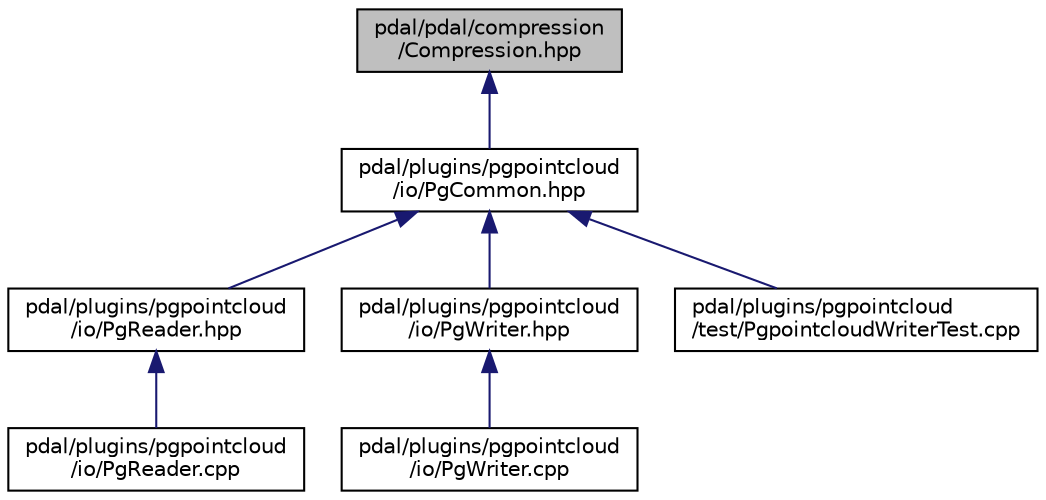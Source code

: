 digraph "pdal/pdal/compression/Compression.hpp"
{
  edge [fontname="Helvetica",fontsize="10",labelfontname="Helvetica",labelfontsize="10"];
  node [fontname="Helvetica",fontsize="10",shape=record];
  Node1 [label="pdal/pdal/compression\l/Compression.hpp",height=0.2,width=0.4,color="black", fillcolor="grey75", style="filled", fontcolor="black"];
  Node1 -> Node2 [dir="back",color="midnightblue",fontsize="10",style="solid",fontname="Helvetica"];
  Node2 [label="pdal/plugins/pgpointcloud\l/io/PgCommon.hpp",height=0.2,width=0.4,color="black", fillcolor="white", style="filled",URL="$PgCommon_8hpp.html"];
  Node2 -> Node3 [dir="back",color="midnightblue",fontsize="10",style="solid",fontname="Helvetica"];
  Node3 [label="pdal/plugins/pgpointcloud\l/io/PgReader.hpp",height=0.2,width=0.4,color="black", fillcolor="white", style="filled",URL="$PgReader_8hpp.html"];
  Node3 -> Node4 [dir="back",color="midnightblue",fontsize="10",style="solid",fontname="Helvetica"];
  Node4 [label="pdal/plugins/pgpointcloud\l/io/PgReader.cpp",height=0.2,width=0.4,color="black", fillcolor="white", style="filled",URL="$PgReader_8cpp.html"];
  Node2 -> Node5 [dir="back",color="midnightblue",fontsize="10",style="solid",fontname="Helvetica"];
  Node5 [label="pdal/plugins/pgpointcloud\l/io/PgWriter.hpp",height=0.2,width=0.4,color="black", fillcolor="white", style="filled",URL="$PgWriter_8hpp.html"];
  Node5 -> Node6 [dir="back",color="midnightblue",fontsize="10",style="solid",fontname="Helvetica"];
  Node6 [label="pdal/plugins/pgpointcloud\l/io/PgWriter.cpp",height=0.2,width=0.4,color="black", fillcolor="white", style="filled",URL="$PgWriter_8cpp.html"];
  Node2 -> Node7 [dir="back",color="midnightblue",fontsize="10",style="solid",fontname="Helvetica"];
  Node7 [label="pdal/plugins/pgpointcloud\l/test/PgpointcloudWriterTest.cpp",height=0.2,width=0.4,color="black", fillcolor="white", style="filled",URL="$PgpointcloudWriterTest_8cpp.html"];
}
